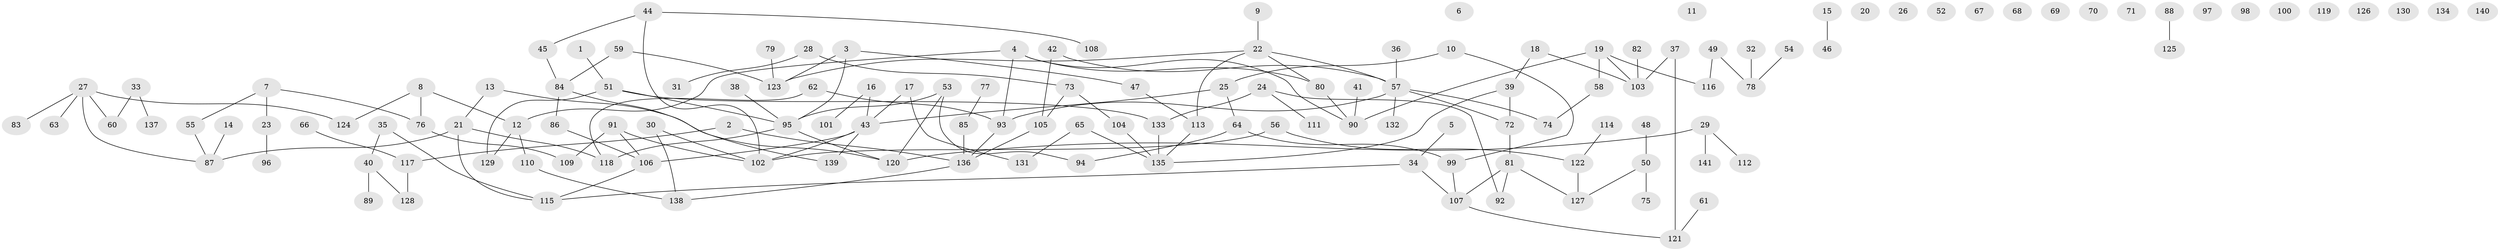 // Generated by graph-tools (version 1.1) at 2025/39/03/09/25 04:39:22]
// undirected, 141 vertices, 151 edges
graph export_dot {
graph [start="1"]
  node [color=gray90,style=filled];
  1;
  2;
  3;
  4;
  5;
  6;
  7;
  8;
  9;
  10;
  11;
  12;
  13;
  14;
  15;
  16;
  17;
  18;
  19;
  20;
  21;
  22;
  23;
  24;
  25;
  26;
  27;
  28;
  29;
  30;
  31;
  32;
  33;
  34;
  35;
  36;
  37;
  38;
  39;
  40;
  41;
  42;
  43;
  44;
  45;
  46;
  47;
  48;
  49;
  50;
  51;
  52;
  53;
  54;
  55;
  56;
  57;
  58;
  59;
  60;
  61;
  62;
  63;
  64;
  65;
  66;
  67;
  68;
  69;
  70;
  71;
  72;
  73;
  74;
  75;
  76;
  77;
  78;
  79;
  80;
  81;
  82;
  83;
  84;
  85;
  86;
  87;
  88;
  89;
  90;
  91;
  92;
  93;
  94;
  95;
  96;
  97;
  98;
  99;
  100;
  101;
  102;
  103;
  104;
  105;
  106;
  107;
  108;
  109;
  110;
  111;
  112;
  113;
  114;
  115;
  116;
  117;
  118;
  119;
  120;
  121;
  122;
  123;
  124;
  125;
  126;
  127;
  128;
  129;
  130;
  131;
  132;
  133;
  134;
  135;
  136;
  137;
  138;
  139;
  140;
  141;
  1 -- 51;
  2 -- 117;
  2 -- 136;
  3 -- 47;
  3 -- 95;
  3 -- 123;
  4 -- 12;
  4 -- 80;
  4 -- 90;
  4 -- 93;
  5 -- 34;
  7 -- 23;
  7 -- 55;
  7 -- 76;
  8 -- 12;
  8 -- 76;
  8 -- 124;
  9 -- 22;
  10 -- 25;
  10 -- 99;
  12 -- 110;
  12 -- 129;
  13 -- 21;
  13 -- 120;
  14 -- 87;
  15 -- 46;
  16 -- 43;
  16 -- 101;
  17 -- 43;
  17 -- 131;
  18 -- 39;
  18 -- 103;
  19 -- 58;
  19 -- 90;
  19 -- 103;
  19 -- 116;
  21 -- 87;
  21 -- 115;
  21 -- 118;
  22 -- 57;
  22 -- 80;
  22 -- 113;
  22 -- 123;
  23 -- 96;
  24 -- 92;
  24 -- 111;
  24 -- 133;
  25 -- 43;
  25 -- 64;
  27 -- 60;
  27 -- 63;
  27 -- 83;
  27 -- 87;
  27 -- 124;
  28 -- 31;
  28 -- 73;
  29 -- 112;
  29 -- 120;
  29 -- 141;
  30 -- 102;
  30 -- 138;
  32 -- 78;
  33 -- 60;
  33 -- 137;
  34 -- 107;
  34 -- 115;
  35 -- 40;
  35 -- 115;
  36 -- 57;
  37 -- 103;
  37 -- 121;
  38 -- 95;
  39 -- 72;
  39 -- 135;
  40 -- 89;
  40 -- 128;
  41 -- 90;
  42 -- 57;
  42 -- 105;
  43 -- 102;
  43 -- 106;
  43 -- 139;
  44 -- 45;
  44 -- 102;
  44 -- 108;
  45 -- 84;
  47 -- 113;
  48 -- 50;
  49 -- 78;
  49 -- 116;
  50 -- 75;
  50 -- 127;
  51 -- 95;
  51 -- 129;
  51 -- 133;
  53 -- 94;
  53 -- 95;
  53 -- 120;
  54 -- 78;
  55 -- 87;
  56 -- 102;
  56 -- 122;
  57 -- 72;
  57 -- 74;
  57 -- 93;
  57 -- 132;
  58 -- 74;
  59 -- 84;
  59 -- 123;
  61 -- 121;
  62 -- 93;
  62 -- 118;
  64 -- 94;
  64 -- 99;
  65 -- 131;
  65 -- 135;
  66 -- 117;
  72 -- 81;
  73 -- 104;
  73 -- 105;
  76 -- 109;
  77 -- 85;
  79 -- 123;
  80 -- 90;
  81 -- 92;
  81 -- 107;
  81 -- 127;
  82 -- 103;
  84 -- 86;
  84 -- 139;
  85 -- 136;
  86 -- 106;
  88 -- 125;
  91 -- 102;
  91 -- 106;
  91 -- 109;
  93 -- 136;
  95 -- 118;
  95 -- 120;
  99 -- 107;
  104 -- 135;
  105 -- 136;
  106 -- 115;
  107 -- 121;
  110 -- 138;
  113 -- 135;
  114 -- 122;
  117 -- 128;
  122 -- 127;
  133 -- 135;
  136 -- 138;
}
